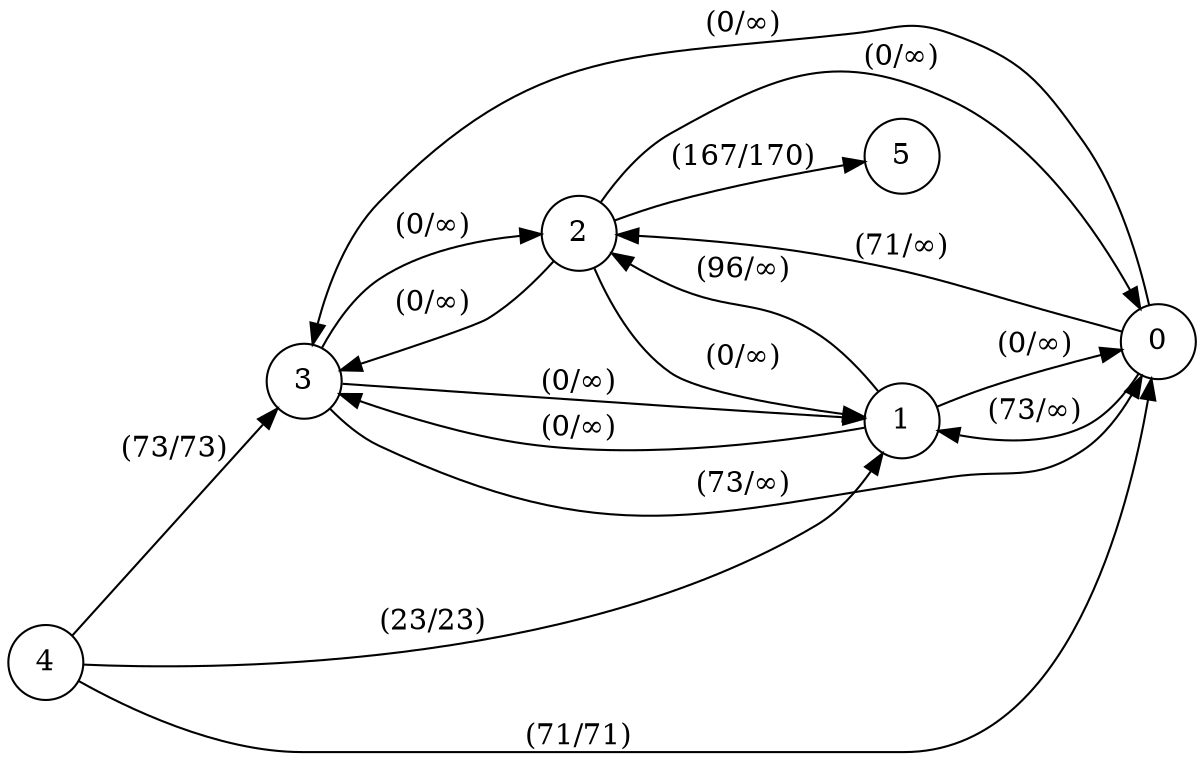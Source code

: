 digraph finite_state_machine {
                  rankdir=LR;
                  size="15"
                  node [shape = circle];3 -> 2 [label = "(0/∞)"];
3 -> 1 [label = "(0/∞)"];
3 -> 0 [label = "(73/∞)"];
1 -> 3 [label = "(0/∞)"];
1 -> 2 [label = "(96/∞)"];
1 -> 0 [label = "(0/∞)"];
0 -> 3 [label = "(0/∞)"];
0 -> 2 [label = "(71/∞)"];
0 -> 1 [label = "(73/∞)"];
2 -> 3 [label = "(0/∞)"];
2 -> 1 [label = "(0/∞)"];
2 -> 0 [label = "(0/∞)"];
2 -> 5 [label = "(167/170)"];
4 -> 0 [label = "(71/71)"];
4 -> 1 [label = "(23/23)"];
4 -> 3 [label = "(73/73)"];
}